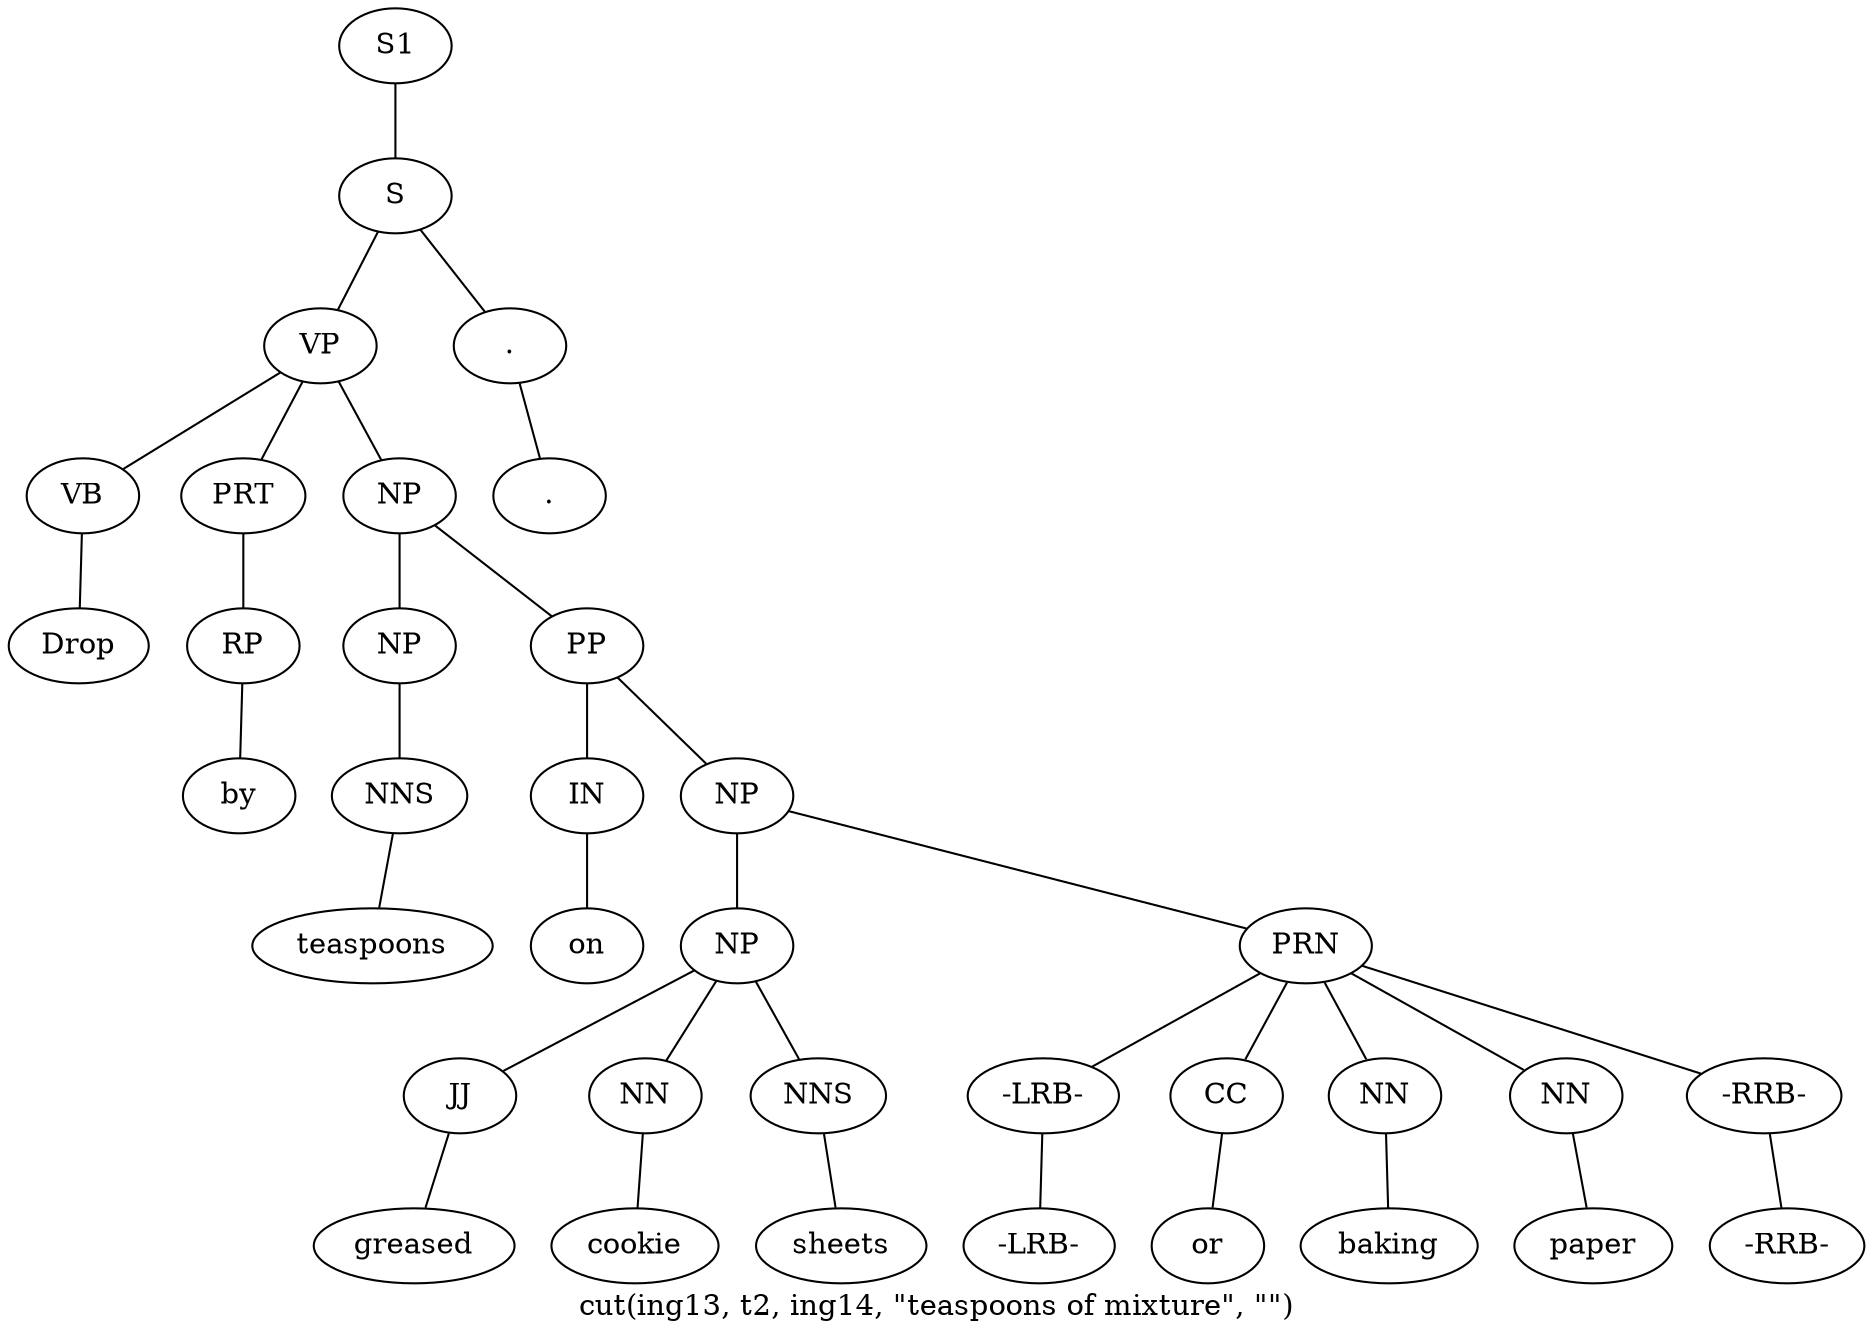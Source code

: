 graph SyntaxGraph {
	label = "cut(ing13, t2, ing14, \"teaspoons of mixture\", \"\")";
	Node0 [label="S1"];
	Node1 [label="S"];
	Node2 [label="VP"];
	Node3 [label="VB"];
	Node4 [label="Drop"];
	Node5 [label="PRT"];
	Node6 [label="RP"];
	Node7 [label="by"];
	Node8 [label="NP"];
	Node9 [label="NP"];
	Node10 [label="NNS"];
	Node11 [label="teaspoons"];
	Node12 [label="PP"];
	Node13 [label="IN"];
	Node14 [label="on"];
	Node15 [label="NP"];
	Node16 [label="NP"];
	Node17 [label="JJ"];
	Node18 [label="greased"];
	Node19 [label="NN"];
	Node20 [label="cookie"];
	Node21 [label="NNS"];
	Node22 [label="sheets"];
	Node23 [label="PRN"];
	Node24 [label="-LRB-"];
	Node25 [label="-LRB-"];
	Node26 [label="CC"];
	Node27 [label="or"];
	Node28 [label="NN"];
	Node29 [label="baking"];
	Node30 [label="NN"];
	Node31 [label="paper"];
	Node32 [label="-RRB-"];
	Node33 [label="-RRB-"];
	Node34 [label="."];
	Node35 [label="."];

	Node0 -- Node1;
	Node1 -- Node2;
	Node1 -- Node34;
	Node2 -- Node3;
	Node2 -- Node5;
	Node2 -- Node8;
	Node3 -- Node4;
	Node5 -- Node6;
	Node6 -- Node7;
	Node8 -- Node9;
	Node8 -- Node12;
	Node9 -- Node10;
	Node10 -- Node11;
	Node12 -- Node13;
	Node12 -- Node15;
	Node13 -- Node14;
	Node15 -- Node16;
	Node15 -- Node23;
	Node16 -- Node17;
	Node16 -- Node19;
	Node16 -- Node21;
	Node17 -- Node18;
	Node19 -- Node20;
	Node21 -- Node22;
	Node23 -- Node24;
	Node23 -- Node26;
	Node23 -- Node28;
	Node23 -- Node30;
	Node23 -- Node32;
	Node24 -- Node25;
	Node26 -- Node27;
	Node28 -- Node29;
	Node30 -- Node31;
	Node32 -- Node33;
	Node34 -- Node35;
}